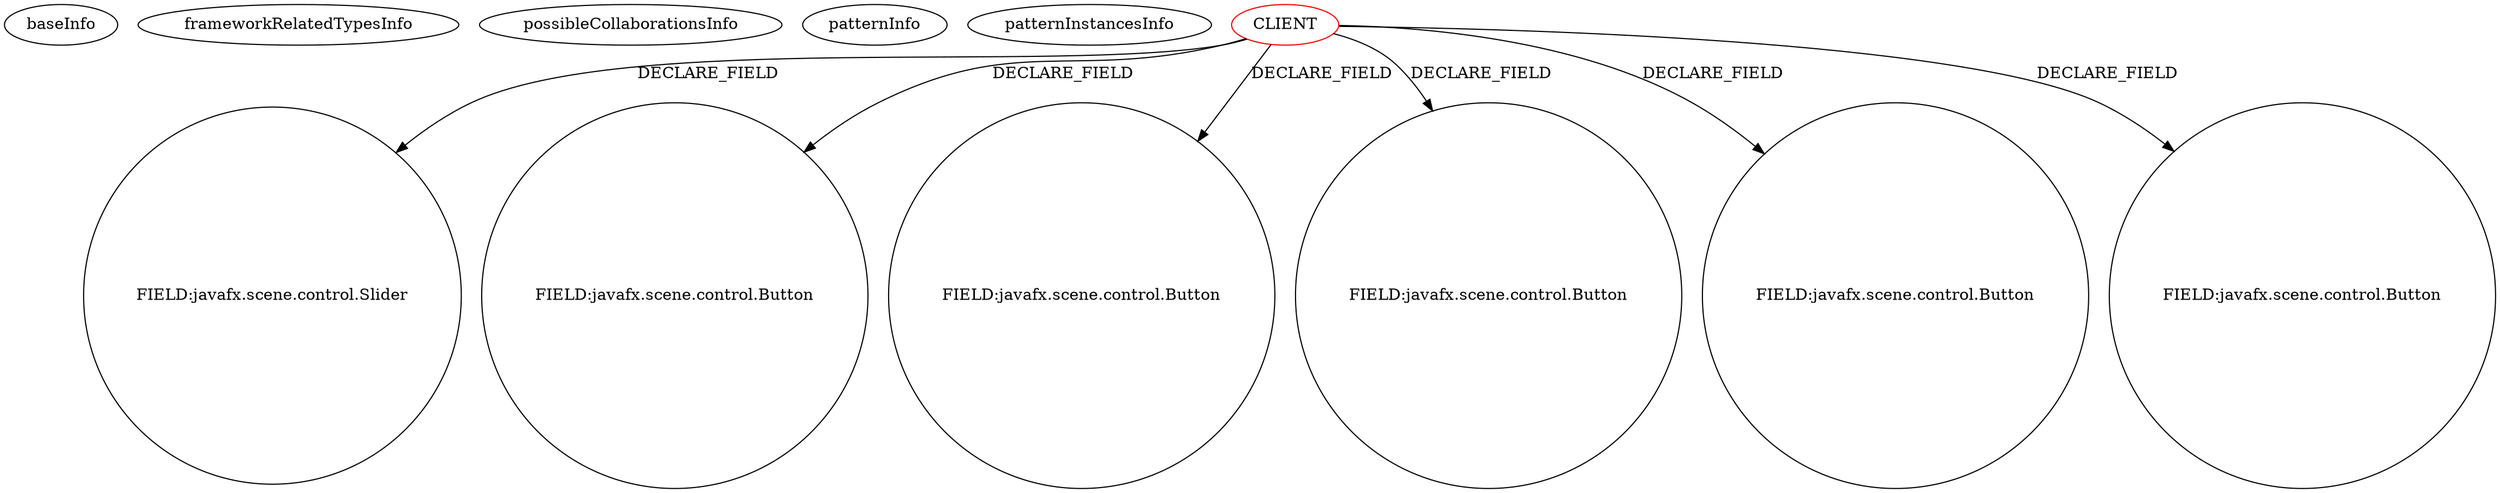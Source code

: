 digraph {
baseInfo[graphId=1219,category="pattern",isAnonymous=false,possibleRelation=false]
frameworkRelatedTypesInfo[]
possibleCollaborationsInfo[]
patternInfo[frequency=3.0,patternRootClient=0]
patternInstancesInfo[0="candybibby-Snake~/candybibby-Snake/Snake-master/src/graphicsJavaFX/Controller.java~Controller~2239",1="Technius-Starbound-Mod-Toolkit~/Technius-Starbound-Mod-Toolkit/Starbound-Mod-Toolkit-master/src/main/java/co/technius/starboundmodtoolkit/utilui/SwappableNodePane.java~SwappableNodePane~1458",2="if12b051-SWP_Paint~/if12b051-SWP_Paint/SWP_Paint-master/SWP_Paint/src/gui/MainController.java~MainController~3089"]
78[label="FIELD:javafx.scene.control.Slider",vertexType="FIELD_DECLARATION",isFrameworkType=false,shape=circle]
0[label="CLIENT",vertexType="ROOT_CLIENT_CLASS_DECLARATION",isFrameworkType=false,color=red]
12[label="FIELD:javafx.scene.control.Button",vertexType="FIELD_DECLARATION",isFrameworkType=false,shape=circle]
18[label="FIELD:javafx.scene.control.Button",vertexType="FIELD_DECLARATION",isFrameworkType=false,shape=circle]
58[label="FIELD:javafx.scene.control.Button",vertexType="FIELD_DECLARATION",isFrameworkType=false,shape=circle]
34[label="FIELD:javafx.scene.control.Button",vertexType="FIELD_DECLARATION",isFrameworkType=false,shape=circle]
62[label="FIELD:javafx.scene.control.Button",vertexType="FIELD_DECLARATION",isFrameworkType=false,shape=circle]
0->12[label="DECLARE_FIELD"]
0->18[label="DECLARE_FIELD"]
0->34[label="DECLARE_FIELD"]
0->62[label="DECLARE_FIELD"]
0->78[label="DECLARE_FIELD"]
0->58[label="DECLARE_FIELD"]
}
